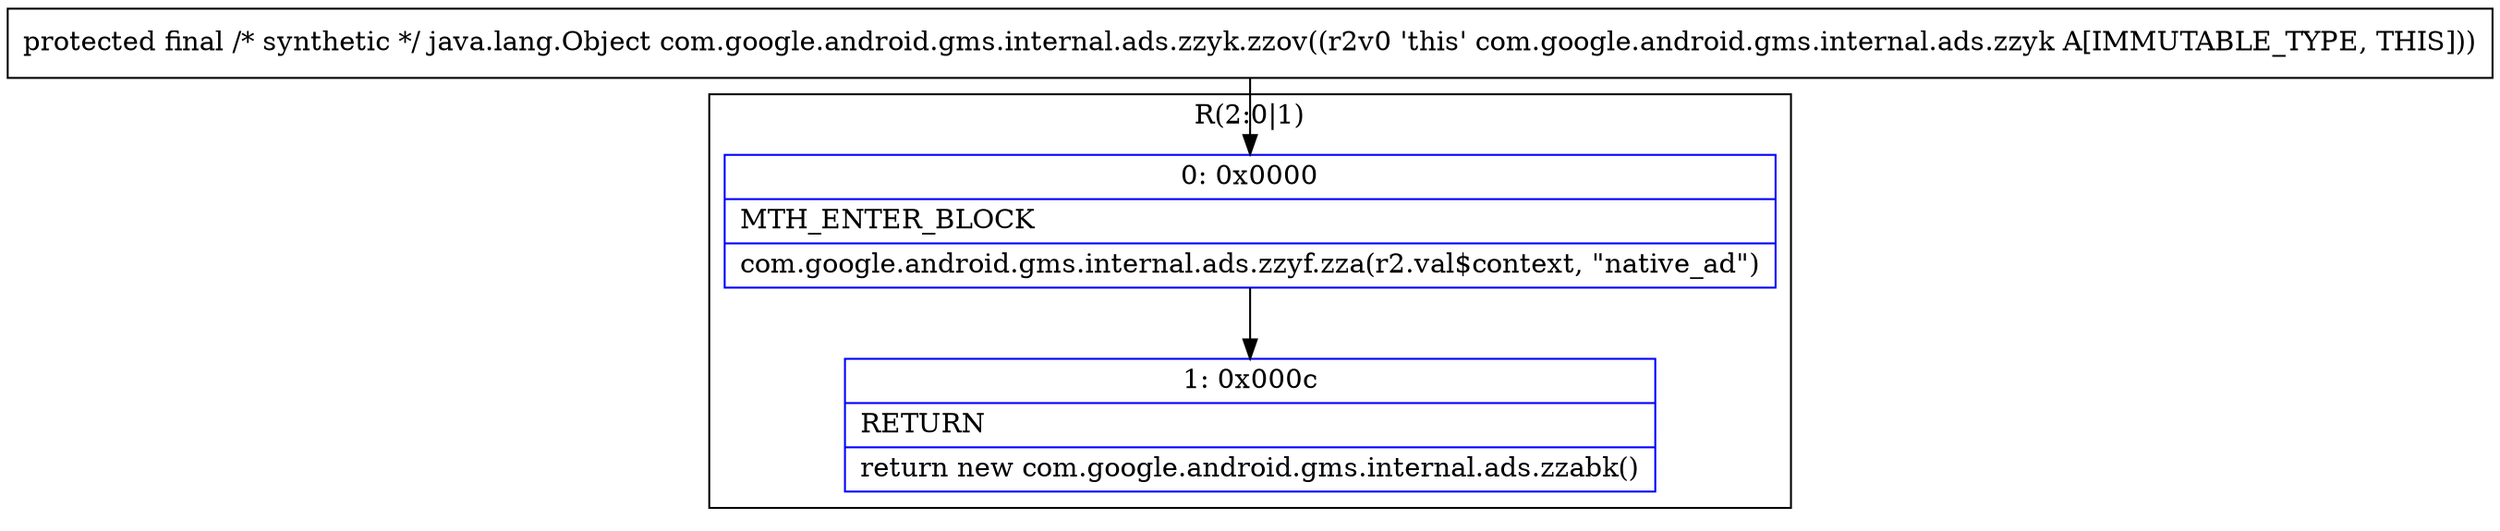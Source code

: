 digraph "CFG forcom.google.android.gms.internal.ads.zzyk.zzov()Ljava\/lang\/Object;" {
subgraph cluster_Region_1202528225 {
label = "R(2:0|1)";
node [shape=record,color=blue];
Node_0 [shape=record,label="{0\:\ 0x0000|MTH_ENTER_BLOCK\l|com.google.android.gms.internal.ads.zzyf.zza(r2.val$context, \"native_ad\")\l}"];
Node_1 [shape=record,label="{1\:\ 0x000c|RETURN\l|return new com.google.android.gms.internal.ads.zzabk()\l}"];
}
MethodNode[shape=record,label="{protected final \/* synthetic *\/ java.lang.Object com.google.android.gms.internal.ads.zzyk.zzov((r2v0 'this' com.google.android.gms.internal.ads.zzyk A[IMMUTABLE_TYPE, THIS])) }"];
MethodNode -> Node_0;
Node_0 -> Node_1;
}

